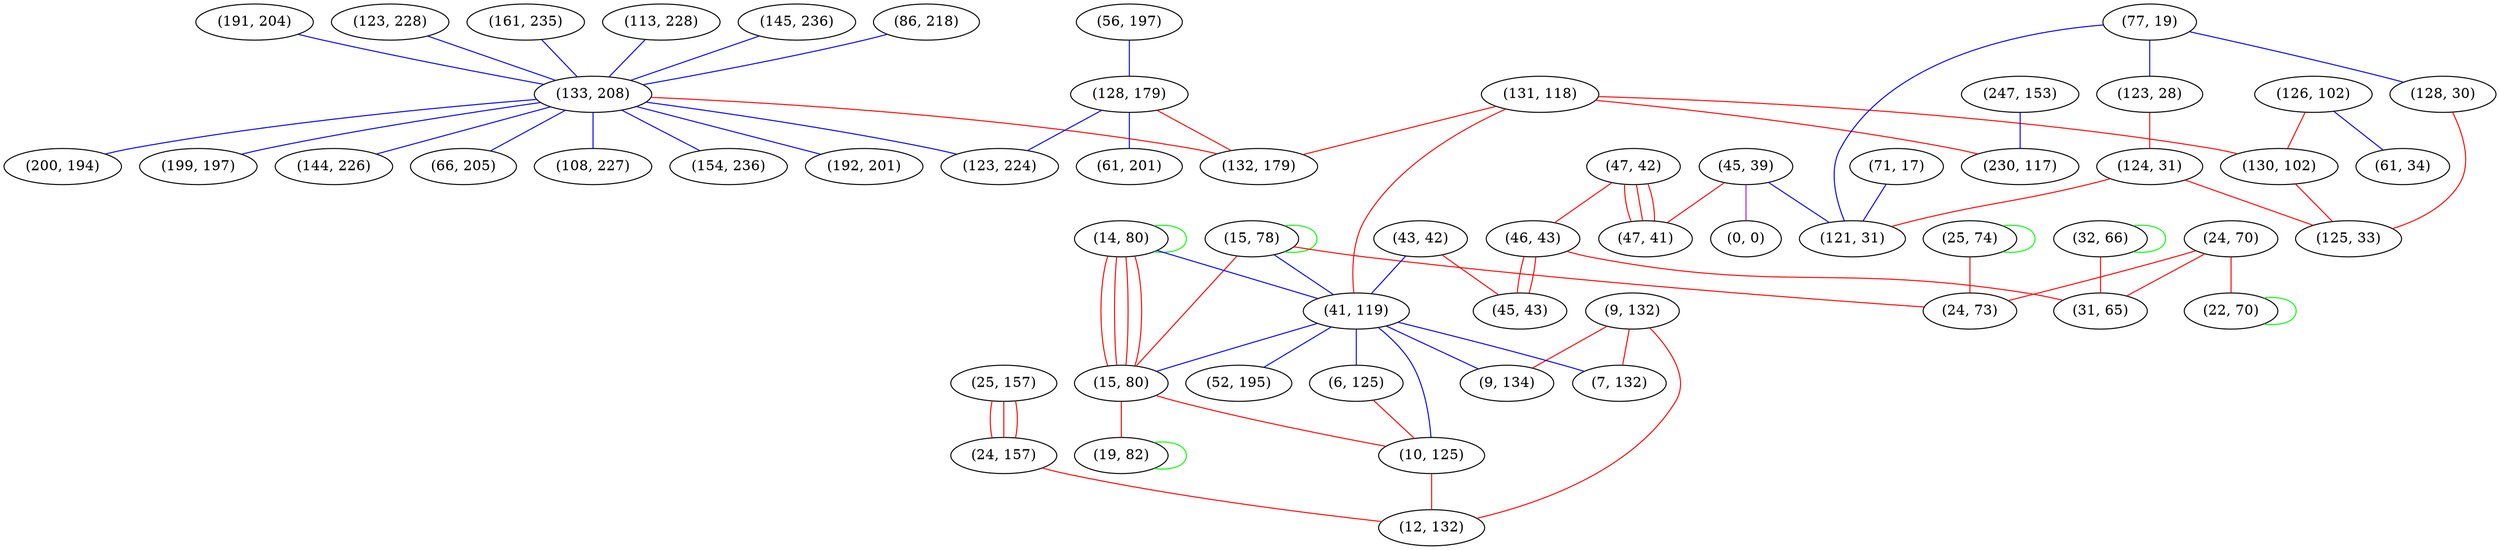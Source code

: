 graph "" {
"(145, 236)";
"(131, 118)";
"(24, 70)";
"(86, 218)";
"(56, 197)";
"(47, 42)";
"(191, 204)";
"(123, 228)";
"(9, 132)";
"(77, 19)";
"(15, 78)";
"(161, 235)";
"(25, 74)";
"(113, 228)";
"(126, 102)";
"(46, 43)";
"(43, 42)";
"(14, 80)";
"(133, 208)";
"(123, 28)";
"(144, 226)";
"(41, 119)";
"(66, 205)";
"(45, 39)";
"(47, 41)";
"(247, 153)";
"(15, 80)";
"(108, 227)";
"(45, 43)";
"(25, 157)";
"(0, 0)";
"(200, 194)";
"(6, 125)";
"(128, 179)";
"(71, 17)";
"(124, 31)";
"(230, 117)";
"(199, 197)";
"(132, 179)";
"(22, 70)";
"(128, 30)";
"(10, 125)";
"(9, 134)";
"(32, 66)";
"(31, 65)";
"(24, 73)";
"(19, 82)";
"(130, 102)";
"(24, 157)";
"(154, 236)";
"(52, 195)";
"(121, 31)";
"(61, 201)";
"(123, 224)";
"(7, 132)";
"(125, 33)";
"(12, 132)";
"(192, 201)";
"(61, 34)";
"(145, 236)" -- "(133, 208)"  [color=blue, key=0, weight=3];
"(131, 118)" -- "(130, 102)"  [color=red, key=0, weight=1];
"(131, 118)" -- "(230, 117)"  [color=red, key=0, weight=1];
"(131, 118)" -- "(132, 179)"  [color=red, key=0, weight=1];
"(131, 118)" -- "(41, 119)"  [color=red, key=0, weight=1];
"(24, 70)" -- "(24, 73)"  [color=red, key=0, weight=1];
"(24, 70)" -- "(31, 65)"  [color=red, key=0, weight=1];
"(24, 70)" -- "(22, 70)"  [color=red, key=0, weight=1];
"(86, 218)" -- "(133, 208)"  [color=blue, key=0, weight=3];
"(56, 197)" -- "(128, 179)"  [color=blue, key=0, weight=3];
"(47, 42)" -- "(46, 43)"  [color=red, key=0, weight=1];
"(47, 42)" -- "(47, 41)"  [color=red, key=0, weight=1];
"(47, 42)" -- "(47, 41)"  [color=red, key=1, weight=1];
"(47, 42)" -- "(47, 41)"  [color=red, key=2, weight=1];
"(191, 204)" -- "(133, 208)"  [color=blue, key=0, weight=3];
"(123, 228)" -- "(133, 208)"  [color=blue, key=0, weight=3];
"(9, 132)" -- "(7, 132)"  [color=red, key=0, weight=1];
"(9, 132)" -- "(12, 132)"  [color=red, key=0, weight=1];
"(9, 132)" -- "(9, 134)"  [color=red, key=0, weight=1];
"(77, 19)" -- "(128, 30)"  [color=blue, key=0, weight=3];
"(77, 19)" -- "(123, 28)"  [color=blue, key=0, weight=3];
"(77, 19)" -- "(121, 31)"  [color=blue, key=0, weight=3];
"(15, 78)" -- "(24, 73)"  [color=red, key=0, weight=1];
"(15, 78)" -- "(15, 78)"  [color=green, key=0, weight=2];
"(15, 78)" -- "(15, 80)"  [color=red, key=0, weight=1];
"(15, 78)" -- "(41, 119)"  [color=blue, key=0, weight=3];
"(161, 235)" -- "(133, 208)"  [color=blue, key=0, weight=3];
"(25, 74)" -- "(24, 73)"  [color=red, key=0, weight=1];
"(25, 74)" -- "(25, 74)"  [color=green, key=0, weight=2];
"(113, 228)" -- "(133, 208)"  [color=blue, key=0, weight=3];
"(126, 102)" -- "(130, 102)"  [color=red, key=0, weight=1];
"(126, 102)" -- "(61, 34)"  [color=blue, key=0, weight=3];
"(46, 43)" -- "(45, 43)"  [color=red, key=0, weight=1];
"(46, 43)" -- "(45, 43)"  [color=red, key=1, weight=1];
"(46, 43)" -- "(31, 65)"  [color=red, key=0, weight=1];
"(43, 42)" -- "(41, 119)"  [color=blue, key=0, weight=3];
"(43, 42)" -- "(45, 43)"  [color=red, key=0, weight=1];
"(14, 80)" -- "(15, 80)"  [color=red, key=0, weight=1];
"(14, 80)" -- "(15, 80)"  [color=red, key=1, weight=1];
"(14, 80)" -- "(15, 80)"  [color=red, key=2, weight=1];
"(14, 80)" -- "(15, 80)"  [color=red, key=3, weight=1];
"(14, 80)" -- "(14, 80)"  [color=green, key=0, weight=2];
"(14, 80)" -- "(41, 119)"  [color=blue, key=0, weight=3];
"(133, 208)" -- "(123, 224)"  [color=blue, key=0, weight=3];
"(133, 208)" -- "(200, 194)"  [color=blue, key=0, weight=3];
"(133, 208)" -- "(132, 179)"  [color=red, key=0, weight=1];
"(133, 208)" -- "(144, 226)"  [color=blue, key=0, weight=3];
"(133, 208)" -- "(66, 205)"  [color=blue, key=0, weight=3];
"(133, 208)" -- "(199, 197)"  [color=blue, key=0, weight=3];
"(133, 208)" -- "(108, 227)"  [color=blue, key=0, weight=3];
"(133, 208)" -- "(192, 201)"  [color=blue, key=0, weight=3];
"(133, 208)" -- "(154, 236)"  [color=blue, key=0, weight=3];
"(123, 28)" -- "(124, 31)"  [color=red, key=0, weight=1];
"(41, 119)" -- "(52, 195)"  [color=blue, key=0, weight=3];
"(41, 119)" -- "(6, 125)"  [color=blue, key=0, weight=3];
"(41, 119)" -- "(15, 80)"  [color=blue, key=0, weight=3];
"(41, 119)" -- "(7, 132)"  [color=blue, key=0, weight=3];
"(41, 119)" -- "(9, 134)"  [color=blue, key=0, weight=3];
"(41, 119)" -- "(10, 125)"  [color=blue, key=0, weight=3];
"(45, 39)" -- "(0, 0)"  [color=purple, key=0, weight=4];
"(45, 39)" -- "(121, 31)"  [color=blue, key=0, weight=3];
"(45, 39)" -- "(47, 41)"  [color=red, key=0, weight=1];
"(247, 153)" -- "(230, 117)"  [color=blue, key=0, weight=3];
"(15, 80)" -- "(19, 82)"  [color=red, key=0, weight=1];
"(15, 80)" -- "(10, 125)"  [color=red, key=0, weight=1];
"(25, 157)" -- "(24, 157)"  [color=red, key=0, weight=1];
"(25, 157)" -- "(24, 157)"  [color=red, key=1, weight=1];
"(25, 157)" -- "(24, 157)"  [color=red, key=2, weight=1];
"(6, 125)" -- "(10, 125)"  [color=red, key=0, weight=1];
"(128, 179)" -- "(123, 224)"  [color=blue, key=0, weight=3];
"(128, 179)" -- "(61, 201)"  [color=blue, key=0, weight=3];
"(128, 179)" -- "(132, 179)"  [color=red, key=0, weight=1];
"(71, 17)" -- "(121, 31)"  [color=blue, key=0, weight=3];
"(124, 31)" -- "(125, 33)"  [color=red, key=0, weight=1];
"(124, 31)" -- "(121, 31)"  [color=red, key=0, weight=1];
"(22, 70)" -- "(22, 70)"  [color=green, key=0, weight=2];
"(128, 30)" -- "(125, 33)"  [color=red, key=0, weight=1];
"(10, 125)" -- "(12, 132)"  [color=red, key=0, weight=1];
"(32, 66)" -- "(32, 66)"  [color=green, key=0, weight=2];
"(32, 66)" -- "(31, 65)"  [color=red, key=0, weight=1];
"(19, 82)" -- "(19, 82)"  [color=green, key=0, weight=2];
"(130, 102)" -- "(125, 33)"  [color=red, key=0, weight=1];
"(24, 157)" -- "(12, 132)"  [color=red, key=0, weight=1];
}
